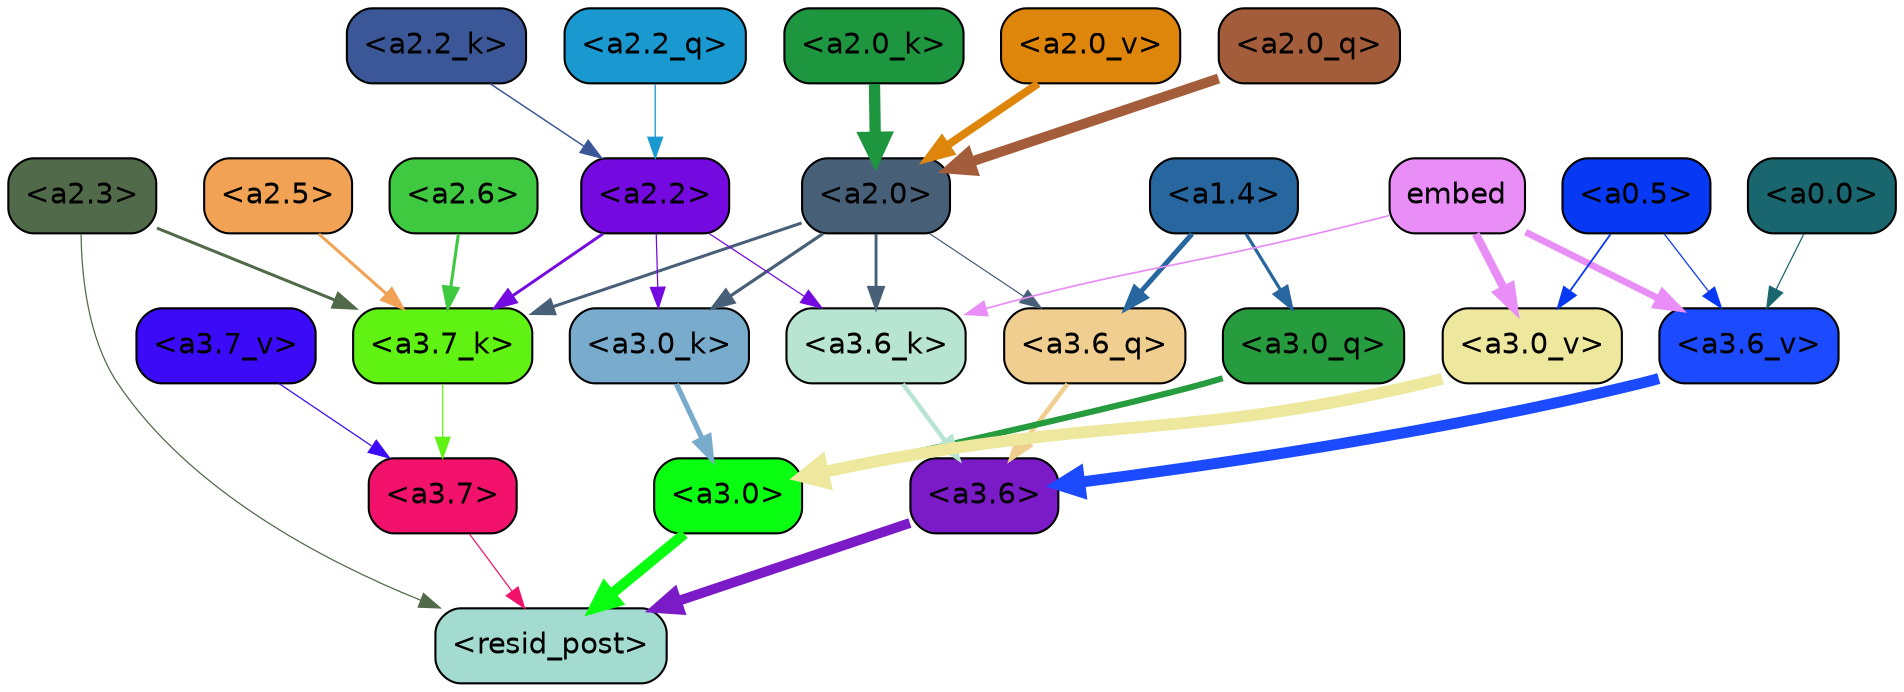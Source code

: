 strict digraph "" {
	graph [bgcolor=transparent,
		layout=dot,
		overlap=false,
		splines=true
	];
	"<a3.7>"	[color=black,
		fillcolor="#f2126b",
		fontname=Helvetica,
		shape=box,
		style="filled, rounded"];
	"<resid_post>"	[color=black,
		fillcolor="#a3dbd1",
		fontname=Helvetica,
		shape=box,
		style="filled, rounded"];
	"<a3.7>" -> "<resid_post>"	[color="#f2126b",
		penwidth=0.6];
	"<a3.6>"	[color=black,
		fillcolor="#7a1bc7",
		fontname=Helvetica,
		shape=box,
		style="filled, rounded"];
	"<a3.6>" -> "<resid_post>"	[color="#7a1bc7",
		penwidth=4.749041676521301];
	"<a3.0>"	[color=black,
		fillcolor="#09fe11",
		fontname=Helvetica,
		shape=box,
		style="filled, rounded"];
	"<a3.0>" -> "<resid_post>"	[color="#09fe11",
		penwidth=5.004215121269226];
	"<a2.3>"	[color=black,
		fillcolor="#516b4a",
		fontname=Helvetica,
		shape=box,
		style="filled, rounded"];
	"<a2.3>" -> "<resid_post>"	[color="#516b4a",
		penwidth=0.6];
	"<a3.7_k>"	[color=black,
		fillcolor="#5ff212",
		fontname=Helvetica,
		shape=box,
		style="filled, rounded"];
	"<a2.3>" -> "<a3.7_k>"	[color="#516b4a",
		penwidth=1.4559586644172668];
	"<a3.6_q>"	[color=black,
		fillcolor="#f0ce8f",
		fontname=Helvetica,
		shape=box,
		style="filled, rounded"];
	"<a3.6_q>" -> "<a3.6>"	[color="#f0ce8f",
		penwidth=2.199681341648102];
	"<a3.0_q>"	[color=black,
		fillcolor="#279c3e",
		fontname=Helvetica,
		shape=box,
		style="filled, rounded"];
	"<a3.0_q>" -> "<a3.0>"	[color="#279c3e",
		penwidth=2.9459195733070374];
	"<a3.7_k>" -> "<a3.7>"	[color="#5ff212",
		penwidth=0.6];
	"<a3.6_k>"	[color=black,
		fillcolor="#b8e5d1",
		fontname=Helvetica,
		shape=box,
		style="filled, rounded"];
	"<a3.6_k>" -> "<a3.6>"	[color="#b8e5d1",
		penwidth=2.13908451795578];
	"<a3.0_k>"	[color=black,
		fillcolor="#79accc",
		fontname=Helvetica,
		shape=box,
		style="filled, rounded"];
	"<a3.0_k>" -> "<a3.0>"	[color="#79accc",
		penwidth=2.520303964614868];
	"<a3.7_v>"	[color=black,
		fillcolor="#3b0bf7",
		fontname=Helvetica,
		shape=box,
		style="filled, rounded"];
	"<a3.7_v>" -> "<a3.7>"	[color="#3b0bf7",
		penwidth=0.6];
	"<a3.6_v>"	[color=black,
		fillcolor="#1c4bff",
		fontname=Helvetica,
		shape=box,
		style="filled, rounded"];
	"<a3.6_v>" -> "<a3.6>"	[color="#1c4bff",
		penwidth=5.297133803367615];
	"<a3.0_v>"	[color=black,
		fillcolor="#ede89d",
		fontname=Helvetica,
		shape=box,
		style="filled, rounded"];
	"<a3.0_v>" -> "<a3.0>"	[color="#ede89d",
		penwidth=5.680712580680847];
	"<a2.0>"	[color=black,
		fillcolor="#476078",
		fontname=Helvetica,
		shape=box,
		style="filled, rounded"];
	"<a2.0>" -> "<a3.6_q>"	[color="#476078",
		penwidth=0.6];
	"<a2.0>" -> "<a3.7_k>"	[color="#476078",
		penwidth=1.4582423567771912];
	"<a2.0>" -> "<a3.6_k>"	[color="#476078",
		penwidth=1.3792681694030762];
	"<a2.0>" -> "<a3.0_k>"	[color="#476078",
		penwidth=1.5433646440505981];
	"<a1.4>"	[color=black,
		fillcolor="#28669f",
		fontname=Helvetica,
		shape=box,
		style="filled, rounded"];
	"<a1.4>" -> "<a3.6_q>"	[color="#28669f",
		penwidth=2.407962203025818];
	"<a1.4>" -> "<a3.0_q>"	[color="#28669f",
		penwidth=1.5490156412124634];
	"<a2.6>"	[color=black,
		fillcolor="#3ec940",
		fontname=Helvetica,
		shape=box,
		style="filled, rounded"];
	"<a2.6>" -> "<a3.7_k>"	[color="#3ec940",
		penwidth=1.468173325061798];
	"<a2.5>"	[color=black,
		fillcolor="#f1a254",
		fontname=Helvetica,
		shape=box,
		style="filled, rounded"];
	"<a2.5>" -> "<a3.7_k>"	[color="#f1a254",
		penwidth=1.457568109035492];
	"<a2.2>"	[color=black,
		fillcolor="#7409e0",
		fontname=Helvetica,
		shape=box,
		style="filled, rounded"];
	"<a2.2>" -> "<a3.7_k>"	[color="#7409e0",
		penwidth=1.4199435114860535];
	"<a2.2>" -> "<a3.6_k>"	[color="#7409e0",
		penwidth=0.6];
	"<a2.2>" -> "<a3.0_k>"	[color="#7409e0",
		penwidth=0.6];
	embed	[color=black,
		fillcolor="#e88ef6",
		fontname=Helvetica,
		shape=box,
		style="filled, rounded"];
	embed -> "<a3.6_k>"	[color="#e88ef6",
		penwidth=0.8273519277572632];
	embed -> "<a3.6_v>"	[color="#e88ef6",
		penwidth=3.2414157912135124];
	embed -> "<a3.0_v>"	[color="#e88ef6",
		penwidth=3.929257571697235];
	"<a0.5>"	[color=black,
		fillcolor="#0738f3",
		fontname=Helvetica,
		shape=box,
		style="filled, rounded"];
	"<a0.5>" -> "<a3.6_v>"	[color="#0738f3",
		penwidth=0.6];
	"<a0.5>" -> "<a3.0_v>"	[color="#0738f3",
		penwidth=0.8535017371177673];
	"<a0.0>"	[color=black,
		fillcolor="#1a666f",
		fontname=Helvetica,
		shape=box,
		style="filled, rounded"];
	"<a0.0>" -> "<a3.6_v>"	[color="#1a666f",
		penwidth=0.6];
	"<a2.2_q>"	[color=black,
		fillcolor="#1a99d0",
		fontname=Helvetica,
		shape=box,
		style="filled, rounded"];
	"<a2.2_q>" -> "<a2.2>"	[color="#1a99d0",
		penwidth=0.6301735639572144];
	"<a2.0_q>"	[color=black,
		fillcolor="#a45d3a",
		fontname=Helvetica,
		shape=box,
		style="filled, rounded"];
	"<a2.0_q>" -> "<a2.0>"	[color="#a45d3a",
		penwidth=4.832814455032349];
	"<a2.2_k>"	[color=black,
		fillcolor="#3b5797",
		fontname=Helvetica,
		shape=box,
		style="filled, rounded"];
	"<a2.2_k>" -> "<a2.2>"	[color="#3b5797",
		penwidth=0.7200896441936493];
	"<a2.0_k>"	[color=black,
		fillcolor="#1d963f",
		fontname=Helvetica,
		shape=box,
		style="filled, rounded"];
	"<a2.0_k>" -> "<a2.0>"	[color="#1d963f",
		penwidth=5.423068851232529];
	"<a2.0_v>"	[color=black,
		fillcolor="#de860b",
		fontname=Helvetica,
		shape=box,
		style="filled, rounded"];
	"<a2.0_v>" -> "<a2.0>"	[color="#de860b",
		penwidth=3.7890332341194153];
}
